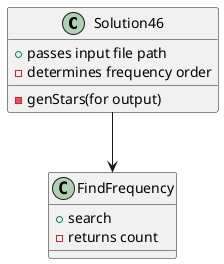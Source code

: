 @startuml
'https://plantuml.com/sequence-diagram

Class Solution46{
+passes input file path
-genStars(for output)
-determines frequency order
}

Class FindFrequency{
+search
-returns count
}

Solution46 --> FindFrequency

@enduml
